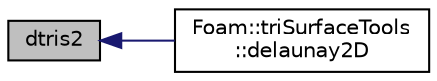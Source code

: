 digraph "dtris2"
{
  bgcolor="transparent";
  edge [fontname="Helvetica",fontsize="10",labelfontname="Helvetica",labelfontsize="10"];
  node [fontname="Helvetica",fontsize="10",shape=record];
  rankdir="LR";
  Node1 [label="dtris2",height=0.2,width=0.4,color="black", fillcolor="grey75", style="filled", fontcolor="black"];
  Node1 -> Node2 [dir="back",color="midnightblue",fontsize="10",style="solid",fontname="Helvetica"];
  Node2 [label="Foam::triSurfaceTools\l::delaunay2D",height=0.2,width=0.4,color="black",URL="$a02689.html#afd133ce6c8aa4cd545126660df20989b",tooltip="Do unconstrained Delaunay of points. Returns triSurface with 3D. "];
}
